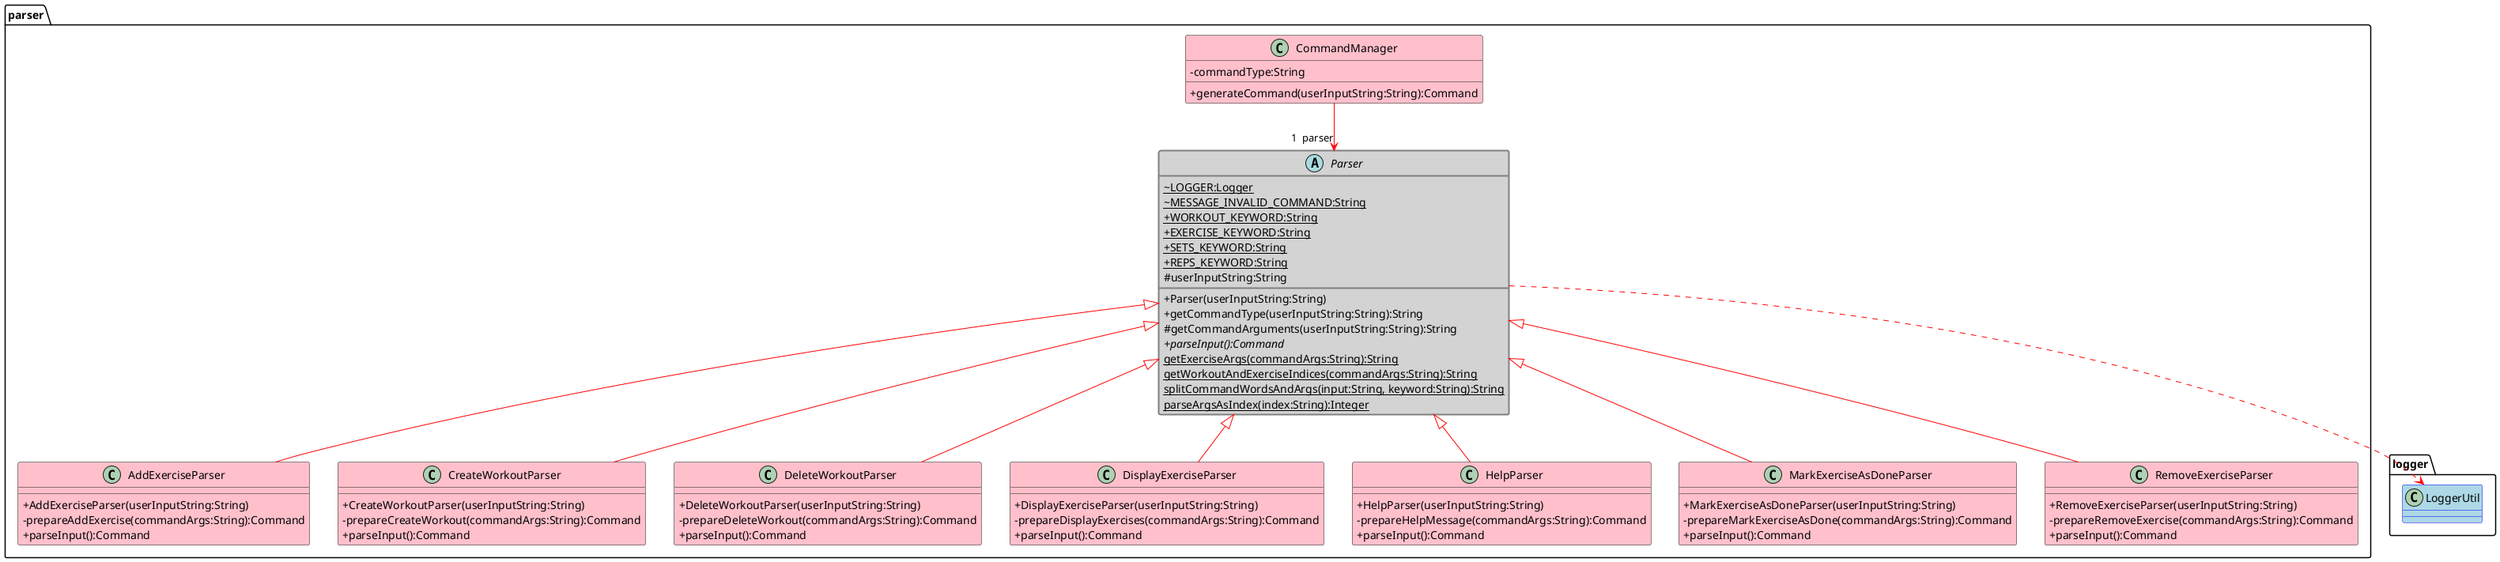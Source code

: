 @startuml
skinparam classAttributeIconSize 0
skinparam stereotypeBackgroundColor White
skinparam class {
BackgroundColor Pink
ArrowColor Red
}
together {
package "parser" {
    abstract Parser #lightgrey ##[bold]grey {
    ~LOGGER:Logger {static}
    ~MESSAGE_INVALID_COMMAND:String {static}
    +WORKOUT_KEYWORD:String {static}
    +EXERCISE_KEYWORD:String {static}
    +SETS_KEYWORD:String {static}
    +REPS_KEYWORD:String {static}
    #userInputString:String
    +Parser(userInputString:String)
    +getCommandType(userInputString:String):String
    #getCommandArguments(userInputString:String):String
    +parseInput():Command {abstract}
    getExerciseArgs(commandArgs:String):String {static}
    getWorkoutAndExerciseIndices(commandArgs:String):String {static}
    splitCommandWordsAndArgs(input:String, keyword:String):String {static}
    parseArgsAsIndex(index:String):Integer {static}
    }
    class CommandManager {
    -commandType:String
    +generateCommand(userInputString:String):Command
    }
    class AddExerciseParser extends Parser {
    +AddExerciseParser(userInputString:String)
    -prepareAddExercise(commandArgs:String):Command
    +parseInput():Command
    }
    class CreateWorkoutParser extends Parser {
    +CreateWorkoutParser(userInputString:String)
    -prepareCreateWorkout(commandArgs:String):Command
    +parseInput():Command
    }
    class DeleteWorkoutParser extends Parser {
    +DeleteWorkoutParser(userInputString:String)
    -prepareDeleteWorkout(commandArgs:String):Command
    +parseInput():Command
    }
    class DisplayExerciseParser extends Parser {
    +DisplayExerciseParser(userInputString:String)
    -prepareDisplayExercises(commandArgs:String):Command
    +parseInput():Command
    }
    class HelpParser extends Parser {
    +HelpParser(userInputString:String)
    -prepareHelpMessage(commandArgs:String):Command
    +parseInput():Command
    }
    class MarkExerciseAsDoneParser extends Parser {
    +MarkExerciseAsDoneParser(userInputString:String)
    -prepareMarkExerciseAsDone(commandArgs:String):Command
    +parseInput():Command
    }
    class RemoveExerciseParser extends Parser {
    +RemoveExerciseParser(userInputString:String)
    -prepareRemoveExercise(commandArgs:String):Command
    +parseInput():Command
    }
    }

package "logger" {
    class LoggerUtil #LightBlue##Blue
    }

hide AddExerciseParser
hide RemoveExerciseParser
CommandManager --> "1  parser" Parser
Parser ..> LoggerUtil
}
@enduml